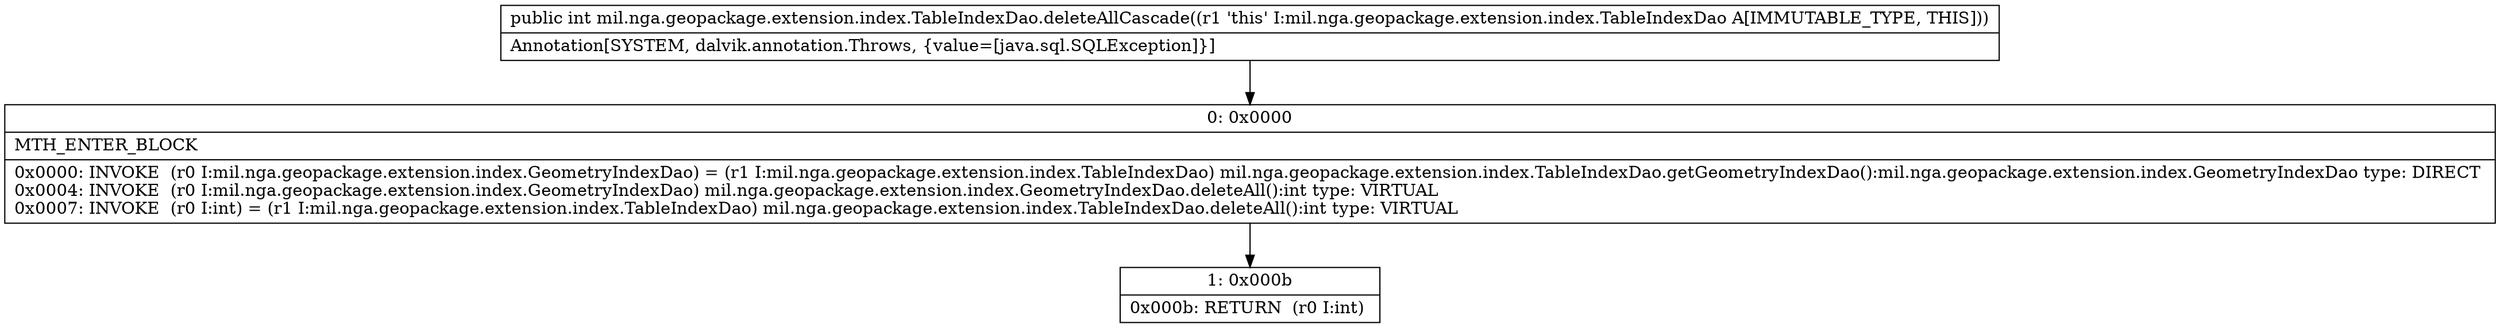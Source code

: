digraph "CFG formil.nga.geopackage.extension.index.TableIndexDao.deleteAllCascade()I" {
Node_0 [shape=record,label="{0\:\ 0x0000|MTH_ENTER_BLOCK\l|0x0000: INVOKE  (r0 I:mil.nga.geopackage.extension.index.GeometryIndexDao) = (r1 I:mil.nga.geopackage.extension.index.TableIndexDao) mil.nga.geopackage.extension.index.TableIndexDao.getGeometryIndexDao():mil.nga.geopackage.extension.index.GeometryIndexDao type: DIRECT \l0x0004: INVOKE  (r0 I:mil.nga.geopackage.extension.index.GeometryIndexDao) mil.nga.geopackage.extension.index.GeometryIndexDao.deleteAll():int type: VIRTUAL \l0x0007: INVOKE  (r0 I:int) = (r1 I:mil.nga.geopackage.extension.index.TableIndexDao) mil.nga.geopackage.extension.index.TableIndexDao.deleteAll():int type: VIRTUAL \l}"];
Node_1 [shape=record,label="{1\:\ 0x000b|0x000b: RETURN  (r0 I:int) \l}"];
MethodNode[shape=record,label="{public int mil.nga.geopackage.extension.index.TableIndexDao.deleteAllCascade((r1 'this' I:mil.nga.geopackage.extension.index.TableIndexDao A[IMMUTABLE_TYPE, THIS]))  | Annotation[SYSTEM, dalvik.annotation.Throws, \{value=[java.sql.SQLException]\}]\l}"];
MethodNode -> Node_0;
Node_0 -> Node_1;
}

